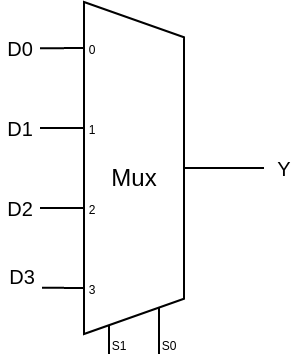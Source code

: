 <mxfile version="24.7.5">
  <diagram name="Page-1" id="WcUkRfzalf_wQ9GekNru">
    <mxGraphModel dx="954" dy="690" grid="1" gridSize="10" guides="1" tooltips="1" connect="1" arrows="1" fold="1" page="1" pageScale="1" pageWidth="827" pageHeight="1169" math="0" shadow="0">
      <root>
        <mxCell id="0" />
        <mxCell id="1" parent="0" />
        <mxCell id="PvHUvc7cJYhk7GYVo-0J-6" style="edgeStyle=orthogonalEdgeStyle;rounded=0;orthogonalLoop=1;jettySize=auto;html=1;exitX=0;exitY=0.114;exitDx=0;exitDy=3;exitPerimeter=0;entryX=1;entryY=0.5;entryDx=0;entryDy=0;endArrow=none;endFill=0;" parent="1" source="PvHUvc7cJYhk7GYVo-0J-1" target="PvHUvc7cJYhk7GYVo-0J-4" edge="1">
          <mxGeometry relative="1" as="geometry">
            <mxPoint x="350" y="300" as="targetPoint" />
          </mxGeometry>
        </mxCell>
        <mxCell id="PvHUvc7cJYhk7GYVo-0J-11" style="edgeStyle=orthogonalEdgeStyle;shape=connector;rounded=0;orthogonalLoop=1;jettySize=auto;html=1;exitX=0;exitY=0.341;exitDx=0;exitDy=3;exitPerimeter=0;entryX=1;entryY=0.5;entryDx=0;entryDy=0;strokeColor=default;align=center;verticalAlign=middle;fontFamily=Helvetica;fontSize=11;fontColor=default;labelBackgroundColor=default;endArrow=none;endFill=0;" parent="1" source="PvHUvc7cJYhk7GYVo-0J-1" target="PvHUvc7cJYhk7GYVo-0J-7" edge="1">
          <mxGeometry relative="1" as="geometry" />
        </mxCell>
        <mxCell id="PvHUvc7cJYhk7GYVo-0J-13" style="edgeStyle=orthogonalEdgeStyle;shape=connector;rounded=0;orthogonalLoop=1;jettySize=auto;html=1;exitX=0;exitY=0.795;exitDx=0;exitDy=3;exitPerimeter=0;entryX=1;entryY=0.5;entryDx=0;entryDy=0;strokeColor=default;align=center;verticalAlign=middle;fontFamily=Helvetica;fontSize=11;fontColor=default;labelBackgroundColor=default;endArrow=none;endFill=0;" parent="1" source="PvHUvc7cJYhk7GYVo-0J-1" target="PvHUvc7cJYhk7GYVo-0J-9" edge="1">
          <mxGeometry relative="1" as="geometry" />
        </mxCell>
        <mxCell id="PvHUvc7cJYhk7GYVo-0J-15" style="edgeStyle=orthogonalEdgeStyle;shape=connector;rounded=0;orthogonalLoop=1;jettySize=auto;html=1;exitX=1;exitY=0.5;exitDx=0;exitDy=-5;exitPerimeter=0;entryX=0;entryY=0.5;entryDx=0;entryDy=0;strokeColor=default;align=center;verticalAlign=middle;fontFamily=Helvetica;fontSize=11;fontColor=default;labelBackgroundColor=default;endArrow=none;endFill=0;" parent="1" source="PvHUvc7cJYhk7GYVo-0J-1" target="PvHUvc7cJYhk7GYVo-0J-14" edge="1">
          <mxGeometry relative="1" as="geometry" />
        </mxCell>
        <mxCell id="PvHUvc7cJYhk7GYVo-0J-1" value="Mux" style="shadow=0;dashed=0;align=center;html=1;strokeWidth=1;shape=mxgraph.electrical.abstract.mux2;whiteSpace=wrap;selectorPins=2;fillOpacity=100;" parent="1" vertex="1">
          <mxGeometry x="360" y="297" width="70" height="176" as="geometry" />
        </mxCell>
        <mxCell id="PvHUvc7cJYhk7GYVo-0J-4" value="D0" style="text;html=1;align=center;verticalAlign=middle;whiteSpace=wrap;rounded=0;fontSize=10;" parent="1" vertex="1">
          <mxGeometry x="328" y="305" width="20" height="30" as="geometry" />
        </mxCell>
        <mxCell id="PvHUvc7cJYhk7GYVo-0J-7" value="D1" style="text;html=1;align=center;verticalAlign=middle;whiteSpace=wrap;rounded=0;fontSize=10;" parent="1" vertex="1">
          <mxGeometry x="328" y="345" width="20" height="30" as="geometry" />
        </mxCell>
        <mxCell id="PvHUvc7cJYhk7GYVo-0J-8" value="D2" style="text;html=1;align=center;verticalAlign=middle;whiteSpace=wrap;rounded=0;fontSize=10;" parent="1" vertex="1">
          <mxGeometry x="328" y="385" width="20" height="30" as="geometry" />
        </mxCell>
        <mxCell id="PvHUvc7cJYhk7GYVo-0J-9" value="D3&lt;div&gt;&lt;br&gt;&lt;/div&gt;" style="text;html=1;align=center;verticalAlign=middle;whiteSpace=wrap;rounded=0;fontSize=10;" parent="1" vertex="1">
          <mxGeometry x="329" y="425" width="20" height="30" as="geometry" />
        </mxCell>
        <mxCell id="PvHUvc7cJYhk7GYVo-0J-12" style="edgeStyle=orthogonalEdgeStyle;shape=connector;rounded=0;orthogonalLoop=1;jettySize=auto;html=1;exitX=0;exitY=0.568;exitDx=0;exitDy=3;exitPerimeter=0;strokeColor=default;align=center;verticalAlign=middle;fontFamily=Helvetica;fontSize=11;fontColor=default;labelBackgroundColor=default;endArrow=none;endFill=0;entryX=1;entryY=0.5;entryDx=0;entryDy=0;" parent="1" source="PvHUvc7cJYhk7GYVo-0J-1" target="PvHUvc7cJYhk7GYVo-0J-8" edge="1">
          <mxGeometry relative="1" as="geometry">
            <mxPoint x="340" y="400" as="targetPoint" />
          </mxGeometry>
        </mxCell>
        <mxCell id="PvHUvc7cJYhk7GYVo-0J-14" value="Y" style="text;html=1;align=center;verticalAlign=middle;whiteSpace=wrap;rounded=0;fontSize=10;" parent="1" vertex="1">
          <mxGeometry x="460" y="365" width="20" height="30" as="geometry" />
        </mxCell>
      </root>
    </mxGraphModel>
  </diagram>
</mxfile>
